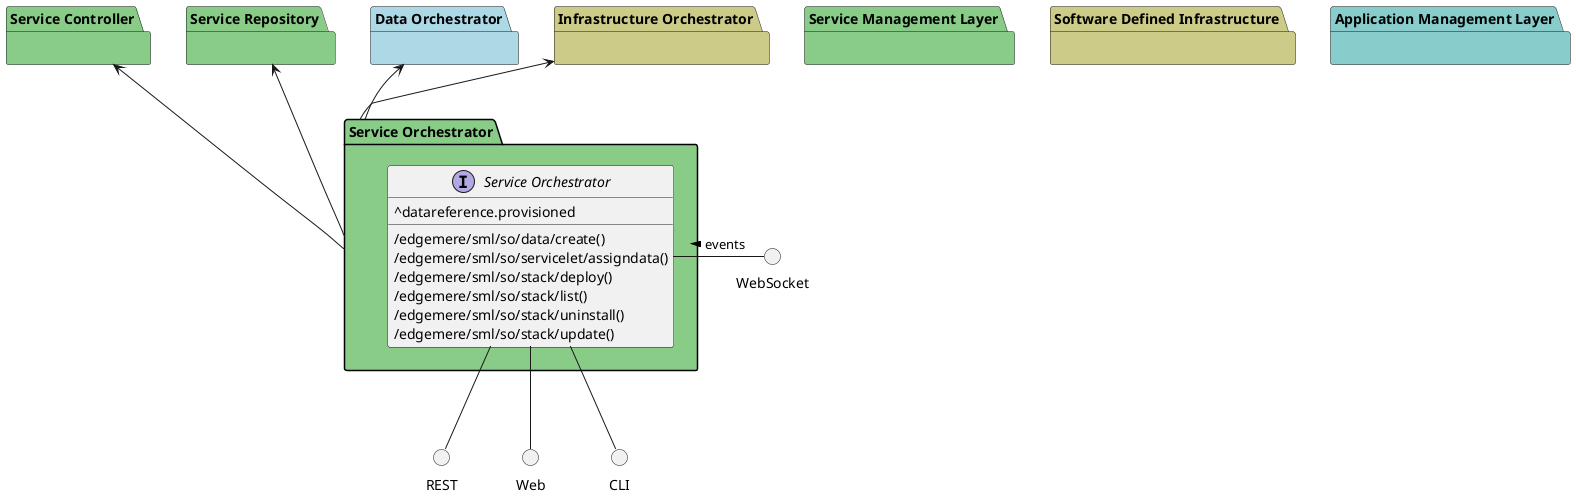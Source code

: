 @startuml


package "Service Controller" #88cc88 {

}

package "Service Repository" #88cc88 {

}

package "Data Orchestrator" #lightblue {

}

package "Infrastructure Orchestrator" #cccc88 {

}

package "Service Management Layer" #88cc88 {

}

package "Software Defined Infrastructure" #cccc88 {

}

package "Service Orchestrator" #88cc88 {

}

package "Application Management Layer" #88cccc {

}


package "Service Orchestrator" #88cc88 {

    interface "Service Orchestrator" as i {
            ^datareference.provisioned
    
            /edgemere/sml/so/data/create()
            /edgemere/sml/so/servicelet/assigndata()
            /edgemere/sml/so/stack/deploy()
            /edgemere/sml/so/stack/list()
            /edgemere/sml/so/stack/uninstall()
            /edgemere/sml/so/stack/update()
    
    }
}

circle REST
circle Web
circle CLI
circle WebSocket

i -down- Web
i -down- CLI
i -down- REST
WebSocket -left- i: events >

package "Service Orchestrator" #88cc88 {


}


    "Service Controller" <-- "Service Orchestrator"

    "Service Repository" <-- "Service Orchestrator"

    "Data Orchestrator" <-- "Service Orchestrator"

    "Infrastructure Orchestrator" <-- "Service Orchestrator"


@enduml
